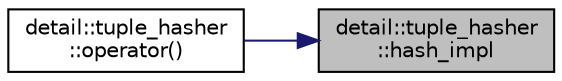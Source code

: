 digraph "detail::tuple_hasher::hash_impl"
{
 // LATEX_PDF_SIZE
  bgcolor="transparent";
  edge [fontname="Helvetica",fontsize="10",labelfontname="Helvetica",labelfontsize="10"];
  node [fontname="Helvetica",fontsize="10",shape=record];
  rankdir="RL";
  Node1 [label="detail::tuple_hasher\l::hash_impl",height=0.2,width=0.4,color="black", fillcolor="grey75", style="filled", fontcolor="black",tooltip=" "];
  Node1 -> Node2 [dir="back",color="midnightblue",fontsize="10",style="solid",fontname="Helvetica"];
  Node2 [label="detail::tuple_hasher\l::operator()",height=0.2,width=0.4,color="black",URL="$structdetail_1_1tuple__hasher.html#a45b36f04399bc7889c30e36c75e74c87",tooltip="Hasher call function."];
}
